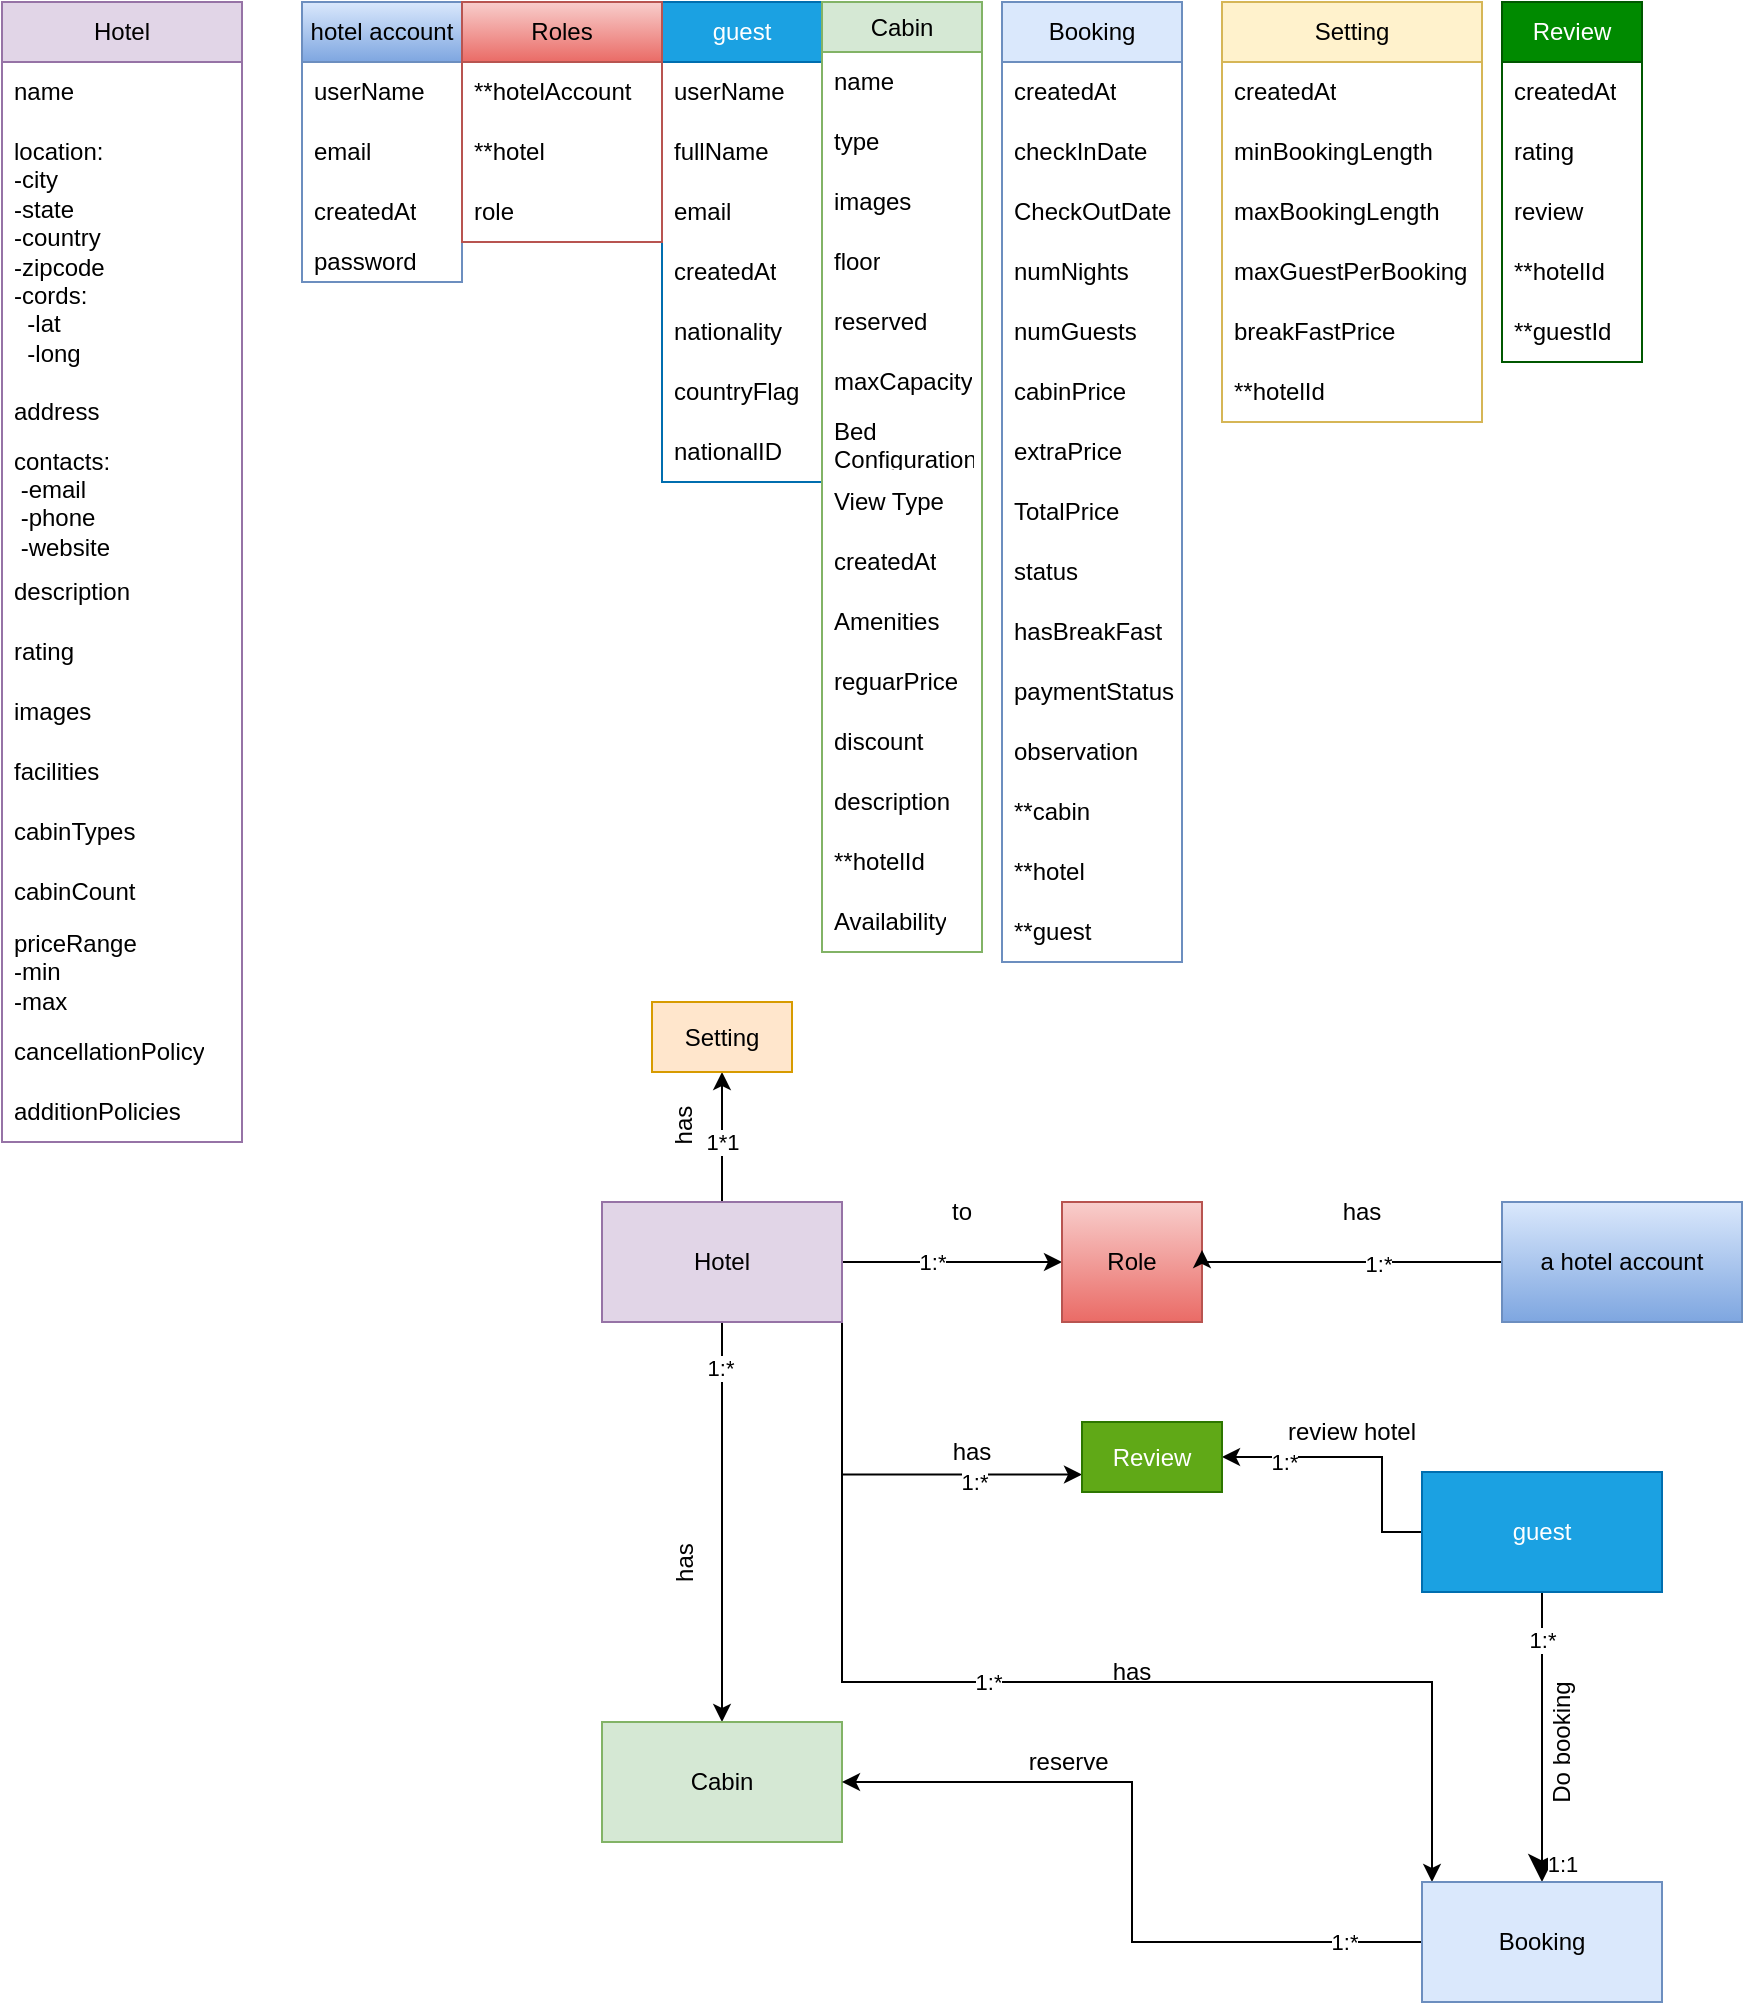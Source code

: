 <mxfile version="22.1.11" type="github">
  <diagram name="Page-1" id="Gi1QBVkOmJKR40ZFFQBc">
    <mxGraphModel dx="880" dy="474" grid="1" gridSize="10" guides="1" tooltips="1" connect="1" arrows="1" fold="1" page="1" pageScale="1" pageWidth="850" pageHeight="1100" math="0" shadow="0">
      <root>
        <mxCell id="0" />
        <mxCell id="1" parent="0" />
        <mxCell id="bWBlooidnNN79LYnT6fm-2" value="Hotel" style="swimlane;fontStyle=0;childLayout=stackLayout;horizontal=1;startSize=30;horizontalStack=0;resizeParent=1;resizeParentMax=0;resizeLast=0;collapsible=1;marginBottom=0;whiteSpace=wrap;html=1;fillColor=#e1d5e7;strokeColor=#9673a6;" parent="1" vertex="1">
          <mxGeometry x="10" y="40" width="120" height="570" as="geometry">
            <mxRectangle x="134" y="46" width="70" height="30" as="alternateBounds" />
          </mxGeometry>
        </mxCell>
        <mxCell id="bWBlooidnNN79LYnT6fm-3" value="name" style="text;strokeColor=none;fillColor=none;align=left;verticalAlign=middle;spacingLeft=4;spacingRight=4;overflow=hidden;points=[[0,0.5],[1,0.5]];portConstraint=eastwest;rotatable=0;whiteSpace=wrap;html=1;" parent="bWBlooidnNN79LYnT6fm-2" vertex="1">
          <mxGeometry y="30" width="120" height="30" as="geometry" />
        </mxCell>
        <mxCell id="bWBlooidnNN79LYnT6fm-4" value="location:&lt;br&gt;-city&lt;br&gt;-state&lt;br&gt;-country&lt;br&gt;-zipcode&lt;br&gt;-cords:&lt;br&gt;&amp;nbsp; -lat&lt;br&gt;&amp;nbsp; -long" style="text;strokeColor=none;fillColor=none;align=left;verticalAlign=middle;spacingLeft=4;spacingRight=4;overflow=hidden;points=[[0,0.5],[1,0.5]];portConstraint=eastwest;rotatable=0;whiteSpace=wrap;html=1;" parent="bWBlooidnNN79LYnT6fm-2" vertex="1">
          <mxGeometry y="60" width="120" height="130" as="geometry" />
        </mxCell>
        <mxCell id="bWBlooidnNN79LYnT6fm-7" value="address" style="text;strokeColor=none;fillColor=none;align=left;verticalAlign=middle;spacingLeft=4;spacingRight=4;overflow=hidden;points=[[0,0.5],[1,0.5]];portConstraint=eastwest;rotatable=0;whiteSpace=wrap;html=1;" parent="bWBlooidnNN79LYnT6fm-2" vertex="1">
          <mxGeometry y="190" width="120" height="30" as="geometry" />
        </mxCell>
        <mxCell id="bWBlooidnNN79LYnT6fm-6" value="contacts:&lt;br&gt;&amp;nbsp;-email&lt;br&gt;&amp;nbsp;-phone&lt;br&gt;&amp;nbsp;-website" style="text;strokeColor=none;fillColor=none;align=left;verticalAlign=middle;spacingLeft=4;spacingRight=4;overflow=hidden;points=[[0,0.5],[1,0.5]];portConstraint=eastwest;rotatable=0;whiteSpace=wrap;html=1;" parent="bWBlooidnNN79LYnT6fm-2" vertex="1">
          <mxGeometry y="220" width="120" height="60" as="geometry" />
        </mxCell>
        <mxCell id="bWBlooidnNN79LYnT6fm-5" value="description" style="text;strokeColor=none;fillColor=none;align=left;verticalAlign=middle;spacingLeft=4;spacingRight=4;overflow=hidden;points=[[0,0.5],[1,0.5]];portConstraint=eastwest;rotatable=0;whiteSpace=wrap;html=1;" parent="bWBlooidnNN79LYnT6fm-2" vertex="1">
          <mxGeometry y="280" width="120" height="30" as="geometry" />
        </mxCell>
        <mxCell id="6Xvcu0SLr8smpgFyB3l7-1" value="rating" style="text;strokeColor=none;fillColor=none;align=left;verticalAlign=middle;spacingLeft=4;spacingRight=4;overflow=hidden;points=[[0,0.5],[1,0.5]];portConstraint=eastwest;rotatable=0;whiteSpace=wrap;html=1;" parent="bWBlooidnNN79LYnT6fm-2" vertex="1">
          <mxGeometry y="310" width="120" height="30" as="geometry" />
        </mxCell>
        <mxCell id="bWBlooidnNN79LYnT6fm-8" value="images" style="text;strokeColor=none;fillColor=none;align=left;verticalAlign=middle;spacingLeft=4;spacingRight=4;overflow=hidden;points=[[0,0.5],[1,0.5]];portConstraint=eastwest;rotatable=0;whiteSpace=wrap;html=1;" parent="bWBlooidnNN79LYnT6fm-2" vertex="1">
          <mxGeometry y="340" width="120" height="30" as="geometry" />
        </mxCell>
        <mxCell id="6Xvcu0SLr8smpgFyB3l7-2" value="facilities" style="text;strokeColor=none;fillColor=none;align=left;verticalAlign=middle;spacingLeft=4;spacingRight=4;overflow=hidden;points=[[0,0.5],[1,0.5]];portConstraint=eastwest;rotatable=0;whiteSpace=wrap;html=1;" parent="bWBlooidnNN79LYnT6fm-2" vertex="1">
          <mxGeometry y="370" width="120" height="30" as="geometry" />
        </mxCell>
        <mxCell id="6Xvcu0SLr8smpgFyB3l7-3" value="cabinTypes" style="text;strokeColor=none;fillColor=none;align=left;verticalAlign=middle;spacingLeft=4;spacingRight=4;overflow=hidden;points=[[0,0.5],[1,0.5]];portConstraint=eastwest;rotatable=0;whiteSpace=wrap;html=1;" parent="bWBlooidnNN79LYnT6fm-2" vertex="1">
          <mxGeometry y="400" width="120" height="30" as="geometry" />
        </mxCell>
        <mxCell id="6Xvcu0SLr8smpgFyB3l7-4" value="cabinCount" style="text;strokeColor=none;fillColor=none;align=left;verticalAlign=middle;spacingLeft=4;spacingRight=4;overflow=hidden;points=[[0,0.5],[1,0.5]];portConstraint=eastwest;rotatable=0;whiteSpace=wrap;html=1;" parent="bWBlooidnNN79LYnT6fm-2" vertex="1">
          <mxGeometry y="430" width="120" height="30" as="geometry" />
        </mxCell>
        <mxCell id="6Xvcu0SLr8smpgFyB3l7-5" value="priceRange&lt;br&gt;-min&lt;br&gt;-max" style="text;strokeColor=none;fillColor=none;align=left;verticalAlign=middle;spacingLeft=4;spacingRight=4;overflow=hidden;points=[[0,0.5],[1,0.5]];portConstraint=eastwest;rotatable=0;whiteSpace=wrap;html=1;" parent="bWBlooidnNN79LYnT6fm-2" vertex="1">
          <mxGeometry y="460" width="120" height="50" as="geometry" />
        </mxCell>
        <mxCell id="6Xvcu0SLr8smpgFyB3l7-13" value="cancellationPolicy" style="text;strokeColor=none;fillColor=none;align=left;verticalAlign=middle;spacingLeft=4;spacingRight=4;overflow=hidden;points=[[0,0.5],[1,0.5]];portConstraint=eastwest;rotatable=0;whiteSpace=wrap;html=1;" parent="bWBlooidnNN79LYnT6fm-2" vertex="1">
          <mxGeometry y="510" width="120" height="30" as="geometry" />
        </mxCell>
        <mxCell id="6Xvcu0SLr8smpgFyB3l7-12" value="additionPolicies" style="text;strokeColor=none;fillColor=none;align=left;verticalAlign=middle;spacingLeft=4;spacingRight=4;overflow=hidden;points=[[0,0.5],[1,0.5]];portConstraint=eastwest;rotatable=0;whiteSpace=wrap;html=1;" parent="bWBlooidnNN79LYnT6fm-2" vertex="1">
          <mxGeometry y="540" width="120" height="30" as="geometry" />
        </mxCell>
        <mxCell id="bWBlooidnNN79LYnT6fm-9" value="guest" style="swimlane;fontStyle=0;childLayout=stackLayout;horizontal=1;startSize=30;horizontalStack=0;resizeParent=1;resizeParentMax=0;resizeLast=0;collapsible=1;marginBottom=0;whiteSpace=wrap;html=1;fillColor=#1ba1e2;fontColor=#ffffff;strokeColor=#006EAF;" parent="1" vertex="1">
          <mxGeometry x="340" y="40" width="80" height="240" as="geometry" />
        </mxCell>
        <mxCell id="bWBlooidnNN79LYnT6fm-10" value="userName" style="text;strokeColor=none;fillColor=none;align=left;verticalAlign=middle;spacingLeft=4;spacingRight=4;overflow=hidden;points=[[0,0.5],[1,0.5]];portConstraint=eastwest;rotatable=0;whiteSpace=wrap;html=1;" parent="bWBlooidnNN79LYnT6fm-9" vertex="1">
          <mxGeometry y="30" width="80" height="30" as="geometry" />
        </mxCell>
        <mxCell id="bWBlooidnNN79LYnT6fm-11" value="fullName" style="text;strokeColor=none;fillColor=none;align=left;verticalAlign=middle;spacingLeft=4;spacingRight=4;overflow=hidden;points=[[0,0.5],[1,0.5]];portConstraint=eastwest;rotatable=0;whiteSpace=wrap;html=1;" parent="bWBlooidnNN79LYnT6fm-9" vertex="1">
          <mxGeometry y="60" width="80" height="30" as="geometry" />
        </mxCell>
        <mxCell id="bWBlooidnNN79LYnT6fm-13" value="email" style="text;strokeColor=none;fillColor=none;align=left;verticalAlign=middle;spacingLeft=4;spacingRight=4;overflow=hidden;points=[[0,0.5],[1,0.5]];portConstraint=eastwest;rotatable=0;whiteSpace=wrap;html=1;" parent="bWBlooidnNN79LYnT6fm-9" vertex="1">
          <mxGeometry y="90" width="80" height="30" as="geometry" />
        </mxCell>
        <mxCell id="bWBlooidnNN79LYnT6fm-12" value="createdAt" style="text;strokeColor=none;fillColor=none;align=left;verticalAlign=middle;spacingLeft=4;spacingRight=4;overflow=hidden;points=[[0,0.5],[1,0.5]];portConstraint=eastwest;rotatable=0;whiteSpace=wrap;html=1;" parent="bWBlooidnNN79LYnT6fm-9" vertex="1">
          <mxGeometry y="120" width="80" height="30" as="geometry" />
        </mxCell>
        <mxCell id="bWBlooidnNN79LYnT6fm-16" value="nationality&amp;nbsp;" style="text;strokeColor=none;fillColor=none;align=left;verticalAlign=middle;spacingLeft=4;spacingRight=4;overflow=hidden;points=[[0,0.5],[1,0.5]];portConstraint=eastwest;rotatable=0;whiteSpace=wrap;html=1;" parent="bWBlooidnNN79LYnT6fm-9" vertex="1">
          <mxGeometry y="150" width="80" height="30" as="geometry" />
        </mxCell>
        <mxCell id="bWBlooidnNN79LYnT6fm-15" value="countryFlag" style="text;strokeColor=none;fillColor=none;align=left;verticalAlign=middle;spacingLeft=4;spacingRight=4;overflow=hidden;points=[[0,0.5],[1,0.5]];portConstraint=eastwest;rotatable=0;whiteSpace=wrap;html=1;" parent="bWBlooidnNN79LYnT6fm-9" vertex="1">
          <mxGeometry y="180" width="80" height="30" as="geometry" />
        </mxCell>
        <mxCell id="bWBlooidnNN79LYnT6fm-14" value="nationalID" style="text;strokeColor=none;fillColor=none;align=left;verticalAlign=middle;spacingLeft=4;spacingRight=4;overflow=hidden;points=[[0,0.5],[1,0.5]];portConstraint=eastwest;rotatable=0;whiteSpace=wrap;html=1;" parent="bWBlooidnNN79LYnT6fm-9" vertex="1">
          <mxGeometry y="210" width="80" height="30" as="geometry" />
        </mxCell>
        <mxCell id="bWBlooidnNN79LYnT6fm-20" value="Cabin" style="swimlane;fontStyle=0;childLayout=stackLayout;horizontal=1;startSize=25;horizontalStack=0;resizeParent=1;resizeParentMax=0;resizeLast=0;collapsible=1;marginBottom=0;whiteSpace=wrap;html=1;fillColor=#d5e8d4;strokeColor=#82b366;" parent="1" vertex="1">
          <mxGeometry x="420" y="40" width="80" height="475" as="geometry" />
        </mxCell>
        <mxCell id="bWBlooidnNN79LYnT6fm-21" value="name" style="text;strokeColor=none;fillColor=none;align=left;verticalAlign=middle;spacingLeft=4;spacingRight=4;overflow=hidden;points=[[0,0.5],[1,0.5]];portConstraint=eastwest;rotatable=0;whiteSpace=wrap;html=1;" parent="bWBlooidnNN79LYnT6fm-20" vertex="1">
          <mxGeometry y="25" width="80" height="30" as="geometry" />
        </mxCell>
        <mxCell id="EpTEwI7m9iSrlXc3tOxz-1" value="type" style="text;strokeColor=none;fillColor=none;align=left;verticalAlign=middle;spacingLeft=4;spacingRight=4;overflow=hidden;points=[[0,0.5],[1,0.5]];portConstraint=eastwest;rotatable=0;whiteSpace=wrap;html=1;" parent="bWBlooidnNN79LYnT6fm-20" vertex="1">
          <mxGeometry y="55" width="80" height="30" as="geometry" />
        </mxCell>
        <mxCell id="bWBlooidnNN79LYnT6fm-22" value="images" style="text;strokeColor=none;fillColor=none;align=left;verticalAlign=middle;spacingLeft=4;spacingRight=4;overflow=hidden;points=[[0,0.5],[1,0.5]];portConstraint=eastwest;rotatable=0;whiteSpace=wrap;html=1;" parent="bWBlooidnNN79LYnT6fm-20" vertex="1">
          <mxGeometry y="85" width="80" height="30" as="geometry" />
        </mxCell>
        <mxCell id="EpTEwI7m9iSrlXc3tOxz-4" value="floor" style="text;strokeColor=none;fillColor=none;align=left;verticalAlign=middle;spacingLeft=4;spacingRight=4;overflow=hidden;points=[[0,0.5],[1,0.5]];portConstraint=eastwest;rotatable=0;whiteSpace=wrap;html=1;" parent="bWBlooidnNN79LYnT6fm-20" vertex="1">
          <mxGeometry y="115" width="80" height="30" as="geometry" />
        </mxCell>
        <mxCell id="68LMOMekA5ZK0Uav1YOE-65" value="reserved" style="text;strokeColor=none;fillColor=none;align=left;verticalAlign=middle;spacingLeft=4;spacingRight=4;overflow=hidden;points=[[0,0.5],[1,0.5]];portConstraint=eastwest;rotatable=0;whiteSpace=wrap;html=1;" parent="bWBlooidnNN79LYnT6fm-20" vertex="1">
          <mxGeometry y="145" width="80" height="30" as="geometry" />
        </mxCell>
        <mxCell id="bWBlooidnNN79LYnT6fm-23" value="maxCapacity" style="text;strokeColor=none;fillColor=none;align=left;verticalAlign=middle;spacingLeft=4;spacingRight=4;overflow=hidden;points=[[0,0.5],[1,0.5]];portConstraint=eastwest;rotatable=0;whiteSpace=wrap;html=1;" parent="bWBlooidnNN79LYnT6fm-20" vertex="1">
          <mxGeometry y="175" width="80" height="30" as="geometry" />
        </mxCell>
        <mxCell id="EpTEwI7m9iSrlXc3tOxz-7" value="Bed Configuration" style="text;strokeColor=none;fillColor=none;align=left;verticalAlign=middle;spacingLeft=4;spacingRight=4;overflow=hidden;points=[[0,0.5],[1,0.5]];portConstraint=eastwest;rotatable=0;whiteSpace=wrap;html=1;" parent="bWBlooidnNN79LYnT6fm-20" vertex="1">
          <mxGeometry y="205" width="80" height="30" as="geometry" />
        </mxCell>
        <mxCell id="EpTEwI7m9iSrlXc3tOxz-6" value="View Type" style="text;strokeColor=none;fillColor=none;align=left;verticalAlign=middle;spacingLeft=4;spacingRight=4;overflow=hidden;points=[[0,0.5],[1,0.5]];portConstraint=eastwest;rotatable=0;whiteSpace=wrap;html=1;" parent="bWBlooidnNN79LYnT6fm-20" vertex="1">
          <mxGeometry y="235" width="80" height="30" as="geometry" />
        </mxCell>
        <mxCell id="bWBlooidnNN79LYnT6fm-24" value="createdAt" style="text;strokeColor=none;fillColor=none;align=left;verticalAlign=middle;spacingLeft=4;spacingRight=4;overflow=hidden;points=[[0,0.5],[1,0.5]];portConstraint=eastwest;rotatable=0;whiteSpace=wrap;html=1;" parent="bWBlooidnNN79LYnT6fm-20" vertex="1">
          <mxGeometry y="265" width="80" height="30" as="geometry" />
        </mxCell>
        <mxCell id="EpTEwI7m9iSrlXc3tOxz-5" value="Amenities" style="text;strokeColor=none;fillColor=none;align=left;verticalAlign=middle;spacingLeft=4;spacingRight=4;overflow=hidden;points=[[0,0.5],[1,0.5]];portConstraint=eastwest;rotatable=0;whiteSpace=wrap;html=1;" parent="bWBlooidnNN79LYnT6fm-20" vertex="1">
          <mxGeometry y="295" width="80" height="30" as="geometry" />
        </mxCell>
        <mxCell id="bWBlooidnNN79LYnT6fm-25" value="reguarPrice" style="text;strokeColor=none;fillColor=none;align=left;verticalAlign=middle;spacingLeft=4;spacingRight=4;overflow=hidden;points=[[0,0.5],[1,0.5]];portConstraint=eastwest;rotatable=0;whiteSpace=wrap;html=1;" parent="bWBlooidnNN79LYnT6fm-20" vertex="1">
          <mxGeometry y="325" width="80" height="30" as="geometry" />
        </mxCell>
        <mxCell id="bWBlooidnNN79LYnT6fm-26" value="discount" style="text;strokeColor=none;fillColor=none;align=left;verticalAlign=middle;spacingLeft=4;spacingRight=4;overflow=hidden;points=[[0,0.5],[1,0.5]];portConstraint=eastwest;rotatable=0;whiteSpace=wrap;html=1;" parent="bWBlooidnNN79LYnT6fm-20" vertex="1">
          <mxGeometry y="355" width="80" height="30" as="geometry" />
        </mxCell>
        <mxCell id="bWBlooidnNN79LYnT6fm-27" value="description" style="text;strokeColor=none;fillColor=none;align=left;verticalAlign=middle;spacingLeft=4;spacingRight=4;overflow=hidden;points=[[0,0.5],[1,0.5]];portConstraint=eastwest;rotatable=0;whiteSpace=wrap;html=1;" parent="bWBlooidnNN79LYnT6fm-20" vertex="1">
          <mxGeometry y="385" width="80" height="30" as="geometry" />
        </mxCell>
        <mxCell id="bWBlooidnNN79LYnT6fm-68" value="**hotelId" style="text;strokeColor=none;fillColor=none;align=left;verticalAlign=middle;spacingLeft=4;spacingRight=4;overflow=hidden;points=[[0,0.5],[1,0.5]];portConstraint=eastwest;rotatable=0;whiteSpace=wrap;html=1;" parent="bWBlooidnNN79LYnT6fm-20" vertex="1">
          <mxGeometry y="415" width="80" height="30" as="geometry" />
        </mxCell>
        <mxCell id="EpTEwI7m9iSrlXc3tOxz-2" value="Availability" style="text;strokeColor=none;fillColor=none;align=left;verticalAlign=middle;spacingLeft=4;spacingRight=4;overflow=hidden;points=[[0,0.5],[1,0.5]];portConstraint=eastwest;rotatable=0;whiteSpace=wrap;html=1;" parent="bWBlooidnNN79LYnT6fm-20" vertex="1">
          <mxGeometry y="445" width="80" height="30" as="geometry" />
        </mxCell>
        <mxCell id="bWBlooidnNN79LYnT6fm-28" value="Booking" style="swimlane;fontStyle=0;childLayout=stackLayout;horizontal=1;startSize=30;horizontalStack=0;resizeParent=1;resizeParentMax=0;resizeLast=0;collapsible=1;marginBottom=0;whiteSpace=wrap;html=1;fillColor=#dae8fc;strokeColor=#6c8ebf;" parent="1" vertex="1">
          <mxGeometry x="510" y="40" width="90" height="480" as="geometry" />
        </mxCell>
        <mxCell id="bWBlooidnNN79LYnT6fm-29" value="createdAt" style="text;strokeColor=none;fillColor=none;align=left;verticalAlign=middle;spacingLeft=4;spacingRight=4;overflow=hidden;points=[[0,0.5],[1,0.5]];portConstraint=eastwest;rotatable=0;whiteSpace=wrap;html=1;" parent="bWBlooidnNN79LYnT6fm-28" vertex="1">
          <mxGeometry y="30" width="90" height="30" as="geometry" />
        </mxCell>
        <mxCell id="bWBlooidnNN79LYnT6fm-30" value="checkInDate" style="text;strokeColor=none;fillColor=none;align=left;verticalAlign=middle;spacingLeft=4;spacingRight=4;overflow=hidden;points=[[0,0.5],[1,0.5]];portConstraint=eastwest;rotatable=0;whiteSpace=wrap;html=1;" parent="bWBlooidnNN79LYnT6fm-28" vertex="1">
          <mxGeometry y="60" width="90" height="30" as="geometry" />
        </mxCell>
        <mxCell id="bWBlooidnNN79LYnT6fm-31" value="CheckOutDate" style="text;strokeColor=none;fillColor=none;align=left;verticalAlign=middle;spacingLeft=4;spacingRight=4;overflow=hidden;points=[[0,0.5],[1,0.5]];portConstraint=eastwest;rotatable=0;whiteSpace=wrap;html=1;" parent="bWBlooidnNN79LYnT6fm-28" vertex="1">
          <mxGeometry y="90" width="90" height="30" as="geometry" />
        </mxCell>
        <mxCell id="bWBlooidnNN79LYnT6fm-32" value="numNights" style="text;strokeColor=none;fillColor=none;align=left;verticalAlign=middle;spacingLeft=4;spacingRight=4;overflow=hidden;points=[[0,0.5],[1,0.5]];portConstraint=eastwest;rotatable=0;whiteSpace=wrap;html=1;" parent="bWBlooidnNN79LYnT6fm-28" vertex="1">
          <mxGeometry y="120" width="90" height="30" as="geometry" />
        </mxCell>
        <mxCell id="bWBlooidnNN79LYnT6fm-33" value="numGuests" style="text;strokeColor=none;fillColor=none;align=left;verticalAlign=middle;spacingLeft=4;spacingRight=4;overflow=hidden;points=[[0,0.5],[1,0.5]];portConstraint=eastwest;rotatable=0;whiteSpace=wrap;html=1;" parent="bWBlooidnNN79LYnT6fm-28" vertex="1">
          <mxGeometry y="150" width="90" height="30" as="geometry" />
        </mxCell>
        <mxCell id="bWBlooidnNN79LYnT6fm-34" value="cabinPrice" style="text;strokeColor=none;fillColor=none;align=left;verticalAlign=middle;spacingLeft=4;spacingRight=4;overflow=hidden;points=[[0,0.5],[1,0.5]];portConstraint=eastwest;rotatable=0;whiteSpace=wrap;html=1;" parent="bWBlooidnNN79LYnT6fm-28" vertex="1">
          <mxGeometry y="180" width="90" height="30" as="geometry" />
        </mxCell>
        <mxCell id="bWBlooidnNN79LYnT6fm-35" value="extraPrice" style="text;strokeColor=none;fillColor=none;align=left;verticalAlign=middle;spacingLeft=4;spacingRight=4;overflow=hidden;points=[[0,0.5],[1,0.5]];portConstraint=eastwest;rotatable=0;whiteSpace=wrap;html=1;" parent="bWBlooidnNN79LYnT6fm-28" vertex="1">
          <mxGeometry y="210" width="90" height="30" as="geometry" />
        </mxCell>
        <mxCell id="bWBlooidnNN79LYnT6fm-36" value="TotalPrice" style="text;strokeColor=none;fillColor=none;align=left;verticalAlign=middle;spacingLeft=4;spacingRight=4;overflow=hidden;points=[[0,0.5],[1,0.5]];portConstraint=eastwest;rotatable=0;whiteSpace=wrap;html=1;" parent="bWBlooidnNN79LYnT6fm-28" vertex="1">
          <mxGeometry y="240" width="90" height="30" as="geometry" />
        </mxCell>
        <mxCell id="bWBlooidnNN79LYnT6fm-37" value="status" style="text;strokeColor=none;fillColor=none;align=left;verticalAlign=middle;spacingLeft=4;spacingRight=4;overflow=hidden;points=[[0,0.5],[1,0.5]];portConstraint=eastwest;rotatable=0;whiteSpace=wrap;html=1;" parent="bWBlooidnNN79LYnT6fm-28" vertex="1">
          <mxGeometry y="270" width="90" height="30" as="geometry" />
        </mxCell>
        <mxCell id="bWBlooidnNN79LYnT6fm-38" value="hasBreakFast" style="text;strokeColor=none;fillColor=none;align=left;verticalAlign=middle;spacingLeft=4;spacingRight=4;overflow=hidden;points=[[0,0.5],[1,0.5]];portConstraint=eastwest;rotatable=0;whiteSpace=wrap;html=1;" parent="bWBlooidnNN79LYnT6fm-28" vertex="1">
          <mxGeometry y="300" width="90" height="30" as="geometry" />
        </mxCell>
        <mxCell id="bWBlooidnNN79LYnT6fm-39" value="paymentStatus" style="text;strokeColor=none;fillColor=none;align=left;verticalAlign=middle;spacingLeft=4;spacingRight=4;overflow=hidden;points=[[0,0.5],[1,0.5]];portConstraint=eastwest;rotatable=0;whiteSpace=wrap;html=1;" parent="bWBlooidnNN79LYnT6fm-28" vertex="1">
          <mxGeometry y="330" width="90" height="30" as="geometry" />
        </mxCell>
        <mxCell id="bWBlooidnNN79LYnT6fm-43" value="observation" style="text;strokeColor=none;fillColor=none;align=left;verticalAlign=middle;spacingLeft=4;spacingRight=4;overflow=hidden;points=[[0,0.5],[1,0.5]];portConstraint=eastwest;rotatable=0;whiteSpace=wrap;html=1;" parent="bWBlooidnNN79LYnT6fm-28" vertex="1">
          <mxGeometry y="360" width="90" height="30" as="geometry" />
        </mxCell>
        <mxCell id="bWBlooidnNN79LYnT6fm-65" value="**cabin" style="text;strokeColor=none;fillColor=none;align=left;verticalAlign=middle;spacingLeft=4;spacingRight=4;overflow=hidden;points=[[0,0.5],[1,0.5]];portConstraint=eastwest;rotatable=0;whiteSpace=wrap;html=1;" parent="bWBlooidnNN79LYnT6fm-28" vertex="1">
          <mxGeometry y="390" width="90" height="30" as="geometry" />
        </mxCell>
        <mxCell id="bWBlooidnNN79LYnT6fm-66" value="**hotel" style="text;strokeColor=none;fillColor=none;align=left;verticalAlign=middle;spacingLeft=4;spacingRight=4;overflow=hidden;points=[[0,0.5],[1,0.5]];portConstraint=eastwest;rotatable=0;whiteSpace=wrap;html=1;" parent="bWBlooidnNN79LYnT6fm-28" vertex="1">
          <mxGeometry y="420" width="90" height="30" as="geometry" />
        </mxCell>
        <mxCell id="bWBlooidnNN79LYnT6fm-67" value="**guest" style="text;strokeColor=none;fillColor=none;align=left;verticalAlign=middle;spacingLeft=4;spacingRight=4;overflow=hidden;points=[[0,0.5],[1,0.5]];portConstraint=eastwest;rotatable=0;whiteSpace=wrap;html=1;" parent="bWBlooidnNN79LYnT6fm-28" vertex="1">
          <mxGeometry y="450" width="90" height="30" as="geometry" />
        </mxCell>
        <mxCell id="bWBlooidnNN79LYnT6fm-45" value="Setting" style="swimlane;fontStyle=0;childLayout=stackLayout;horizontal=1;startSize=30;horizontalStack=0;resizeParent=1;resizeParentMax=0;resizeLast=0;collapsible=1;marginBottom=0;whiteSpace=wrap;html=1;fillColor=#fff2cc;strokeColor=#d6b656;" parent="1" vertex="1">
          <mxGeometry x="620" y="40" width="130" height="210" as="geometry" />
        </mxCell>
        <mxCell id="bWBlooidnNN79LYnT6fm-46" value="createdAt" style="text;strokeColor=none;fillColor=none;align=left;verticalAlign=middle;spacingLeft=4;spacingRight=4;overflow=hidden;points=[[0,0.5],[1,0.5]];portConstraint=eastwest;rotatable=0;whiteSpace=wrap;html=1;" parent="bWBlooidnNN79LYnT6fm-45" vertex="1">
          <mxGeometry y="30" width="130" height="30" as="geometry" />
        </mxCell>
        <mxCell id="bWBlooidnNN79LYnT6fm-47" value="minBookingLength" style="text;strokeColor=none;fillColor=none;align=left;verticalAlign=middle;spacingLeft=4;spacingRight=4;overflow=hidden;points=[[0,0.5],[1,0.5]];portConstraint=eastwest;rotatable=0;whiteSpace=wrap;html=1;" parent="bWBlooidnNN79LYnT6fm-45" vertex="1">
          <mxGeometry y="60" width="130" height="30" as="geometry" />
        </mxCell>
        <mxCell id="bWBlooidnNN79LYnT6fm-48" value="maxBookingLength" style="text;strokeColor=none;fillColor=none;align=left;verticalAlign=middle;spacingLeft=4;spacingRight=4;overflow=hidden;points=[[0,0.5],[1,0.5]];portConstraint=eastwest;rotatable=0;whiteSpace=wrap;html=1;" parent="bWBlooidnNN79LYnT6fm-45" vertex="1">
          <mxGeometry y="90" width="130" height="30" as="geometry" />
        </mxCell>
        <mxCell id="bWBlooidnNN79LYnT6fm-49" value="maxGuestPerBooking" style="text;strokeColor=none;fillColor=none;align=left;verticalAlign=middle;spacingLeft=4;spacingRight=4;overflow=hidden;points=[[0,0.5],[1,0.5]];portConstraint=eastwest;rotatable=0;whiteSpace=wrap;html=1;" parent="bWBlooidnNN79LYnT6fm-45" vertex="1">
          <mxGeometry y="120" width="130" height="30" as="geometry" />
        </mxCell>
        <mxCell id="bWBlooidnNN79LYnT6fm-50" value="breakFastPrice" style="text;strokeColor=none;fillColor=none;align=left;verticalAlign=middle;spacingLeft=4;spacingRight=4;overflow=hidden;points=[[0,0.5],[1,0.5]];portConstraint=eastwest;rotatable=0;whiteSpace=wrap;html=1;" parent="bWBlooidnNN79LYnT6fm-45" vertex="1">
          <mxGeometry y="150" width="130" height="30" as="geometry" />
        </mxCell>
        <mxCell id="bWBlooidnNN79LYnT6fm-71" value="**hotelId" style="text;strokeColor=none;fillColor=none;align=left;verticalAlign=middle;spacingLeft=4;spacingRight=4;overflow=hidden;points=[[0,0.5],[1,0.5]];portConstraint=eastwest;rotatable=0;whiteSpace=wrap;html=1;" parent="bWBlooidnNN79LYnT6fm-45" vertex="1">
          <mxGeometry y="180" width="130" height="30" as="geometry" />
        </mxCell>
        <mxCell id="bWBlooidnNN79LYnT6fm-53" value="Review" style="swimlane;fontStyle=0;childLayout=stackLayout;horizontal=1;startSize=30;horizontalStack=0;resizeParent=1;resizeParentMax=0;resizeLast=0;collapsible=1;marginBottom=0;whiteSpace=wrap;html=1;fillColor=#008a00;strokeColor=#005700;fontColor=#ffffff;" parent="1" vertex="1">
          <mxGeometry x="760" y="40" width="70" height="180" as="geometry" />
        </mxCell>
        <mxCell id="bWBlooidnNN79LYnT6fm-54" value="createdAt" style="text;strokeColor=none;fillColor=none;align=left;verticalAlign=middle;spacingLeft=4;spacingRight=4;overflow=hidden;points=[[0,0.5],[1,0.5]];portConstraint=eastwest;rotatable=0;whiteSpace=wrap;html=1;" parent="bWBlooidnNN79LYnT6fm-53" vertex="1">
          <mxGeometry y="30" width="70" height="30" as="geometry" />
        </mxCell>
        <mxCell id="bWBlooidnNN79LYnT6fm-55" value="rating" style="text;strokeColor=none;fillColor=none;align=left;verticalAlign=middle;spacingLeft=4;spacingRight=4;overflow=hidden;points=[[0,0.5],[1,0.5]];portConstraint=eastwest;rotatable=0;whiteSpace=wrap;html=1;" parent="bWBlooidnNN79LYnT6fm-53" vertex="1">
          <mxGeometry y="60" width="70" height="30" as="geometry" />
        </mxCell>
        <mxCell id="bWBlooidnNN79LYnT6fm-56" value="review" style="text;strokeColor=none;fillColor=none;align=left;verticalAlign=middle;spacingLeft=4;spacingRight=4;overflow=hidden;points=[[0,0.5],[1,0.5]];portConstraint=eastwest;rotatable=0;whiteSpace=wrap;html=1;" parent="bWBlooidnNN79LYnT6fm-53" vertex="1">
          <mxGeometry y="90" width="70" height="30" as="geometry" />
        </mxCell>
        <mxCell id="bWBlooidnNN79LYnT6fm-57" value="**hotelId" style="text;strokeColor=none;fillColor=none;align=left;verticalAlign=middle;spacingLeft=4;spacingRight=4;overflow=hidden;points=[[0,0.5],[1,0.5]];portConstraint=eastwest;rotatable=0;whiteSpace=wrap;html=1;" parent="bWBlooidnNN79LYnT6fm-53" vertex="1">
          <mxGeometry y="120" width="70" height="30" as="geometry" />
        </mxCell>
        <mxCell id="bWBlooidnNN79LYnT6fm-58" value="**guestId" style="text;strokeColor=none;fillColor=none;align=left;verticalAlign=middle;spacingLeft=4;spacingRight=4;overflow=hidden;points=[[0,0.5],[1,0.5]];portConstraint=eastwest;rotatable=0;whiteSpace=wrap;html=1;" parent="bWBlooidnNN79LYnT6fm-53" vertex="1">
          <mxGeometry y="150" width="70" height="30" as="geometry" />
        </mxCell>
        <mxCell id="bWBlooidnNN79LYnT6fm-113" style="edgeStyle=orthogonalEdgeStyle;rounded=0;orthogonalLoop=1;jettySize=auto;html=1;entryX=0.5;entryY=0;entryDx=0;entryDy=0;" parent="1" target="bWBlooidnNN79LYnT6fm-75" edge="1">
          <mxGeometry relative="1" as="geometry">
            <mxPoint x="370" y="700" as="sourcePoint" />
            <Array as="points">
              <mxPoint x="370" y="850" />
              <mxPoint x="370" y="850" />
            </Array>
          </mxGeometry>
        </mxCell>
        <mxCell id="bWBlooidnNN79LYnT6fm-119" value="1:*" style="edgeLabel;html=1;align=center;verticalAlign=middle;resizable=0;points=[];" parent="bWBlooidnNN79LYnT6fm-113" vertex="1" connectable="0">
          <mxGeometry x="-0.775" y="-1" relative="1" as="geometry">
            <mxPoint as="offset" />
          </mxGeometry>
        </mxCell>
        <mxCell id="bWBlooidnNN79LYnT6fm-114" style="edgeStyle=orthogonalEdgeStyle;rounded=0;orthogonalLoop=1;jettySize=auto;html=1;entryX=0;entryY=0;entryDx=0;entryDy=0;exitX=1;exitY=0.75;exitDx=0;exitDy=0;" parent="1" source="bWBlooidnNN79LYnT6fm-73" edge="1">
          <mxGeometry relative="1" as="geometry">
            <Array as="points">
              <mxPoint x="430" y="880" />
              <mxPoint x="725" y="880" />
            </Array>
            <mxPoint x="495" y="750" as="sourcePoint" />
            <mxPoint x="725" y="980" as="targetPoint" />
          </mxGeometry>
        </mxCell>
        <mxCell id="68LMOMekA5ZK0Uav1YOE-67" value="1:*" style="edgeLabel;html=1;align=center;verticalAlign=middle;resizable=0;points=[];" parent="bWBlooidnNN79LYnT6fm-114" vertex="1" connectable="0">
          <mxGeometry x="-0.091" y="-3" relative="1" as="geometry">
            <mxPoint y="-3" as="offset" />
          </mxGeometry>
        </mxCell>
        <mxCell id="68LMOMekA5ZK0Uav1YOE-42" style="edgeStyle=orthogonalEdgeStyle;rounded=0;orthogonalLoop=1;jettySize=auto;html=1;entryX=0;entryY=0.5;entryDx=0;entryDy=0;" parent="1" source="bWBlooidnNN79LYnT6fm-73" target="bWBlooidnNN79LYnT6fm-142" edge="1">
          <mxGeometry relative="1" as="geometry">
            <mxPoint x="530" y="670" as="targetPoint" />
          </mxGeometry>
        </mxCell>
        <mxCell id="68LMOMekA5ZK0Uav1YOE-43" value="1:*" style="edgeLabel;html=1;align=center;verticalAlign=middle;resizable=0;points=[];" parent="68LMOMekA5ZK0Uav1YOE-42" vertex="1" connectable="0">
          <mxGeometry x="-0.182" y="-4" relative="1" as="geometry">
            <mxPoint y="-4" as="offset" />
          </mxGeometry>
        </mxCell>
        <mxCell id="68LMOMekA5ZK0Uav1YOE-49" style="edgeStyle=orthogonalEdgeStyle;rounded=0;orthogonalLoop=1;jettySize=auto;html=1;entryX=0;entryY=0.75;entryDx=0;entryDy=0;" parent="1" source="bWBlooidnNN79LYnT6fm-73" target="bWBlooidnNN79LYnT6fm-78" edge="1">
          <mxGeometry relative="1" as="geometry">
            <Array as="points">
              <mxPoint x="430" y="776" />
            </Array>
          </mxGeometry>
        </mxCell>
        <mxCell id="68LMOMekA5ZK0Uav1YOE-59" value="1:*" style="edgeLabel;html=1;align=center;verticalAlign=middle;resizable=0;points=[];" parent="68LMOMekA5ZK0Uav1YOE-49" vertex="1" connectable="0">
          <mxGeometry x="0.452" y="-3" relative="1" as="geometry">
            <mxPoint as="offset" />
          </mxGeometry>
        </mxCell>
        <mxCell id="68LMOMekA5ZK0Uav1YOE-60" style="edgeStyle=orthogonalEdgeStyle;rounded=0;orthogonalLoop=1;jettySize=auto;html=1;entryX=0.5;entryY=1;entryDx=0;entryDy=0;" parent="1" source="bWBlooidnNN79LYnT6fm-73" target="bWBlooidnNN79LYnT6fm-77" edge="1">
          <mxGeometry relative="1" as="geometry">
            <mxPoint x="370" y="580" as="targetPoint" />
          </mxGeometry>
        </mxCell>
        <mxCell id="68LMOMekA5ZK0Uav1YOE-62" value="1*1" style="edgeLabel;html=1;align=center;verticalAlign=middle;resizable=0;points=[];" parent="68LMOMekA5ZK0Uav1YOE-60" vertex="1" connectable="0">
          <mxGeometry x="-0.231" y="-2" relative="1" as="geometry">
            <mxPoint x="-2" y="-5" as="offset" />
          </mxGeometry>
        </mxCell>
        <mxCell id="bWBlooidnNN79LYnT6fm-73" value="Hotel" style="rounded=0;whiteSpace=wrap;html=1;fillColor=#e1d5e7;strokeColor=#9673a6;" parent="1" vertex="1">
          <mxGeometry x="310" y="640" width="120" height="60" as="geometry" />
        </mxCell>
        <mxCell id="bWBlooidnNN79LYnT6fm-102" style="edgeStyle=orthogonalEdgeStyle;rounded=0;orthogonalLoop=1;jettySize=auto;html=1;exitX=0.5;exitY=1;exitDx=0;exitDy=0;endSize=11;" parent="1" source="bWBlooidnNN79LYnT6fm-74" target="bWBlooidnNN79LYnT6fm-76" edge="1">
          <mxGeometry relative="1" as="geometry">
            <mxPoint x="700" y="640" as="sourcePoint" />
            <mxPoint x="690" y="1110" as="targetPoint" />
            <Array as="points">
              <mxPoint x="780" y="840" />
            </Array>
          </mxGeometry>
        </mxCell>
        <mxCell id="bWBlooidnNN79LYnT6fm-104" value="1:*" style="edgeLabel;html=1;align=center;verticalAlign=middle;resizable=0;points=[];" parent="bWBlooidnNN79LYnT6fm-102" vertex="1" connectable="0">
          <mxGeometry x="-0.812" relative="1" as="geometry">
            <mxPoint y="10" as="offset" />
          </mxGeometry>
        </mxCell>
        <mxCell id="bWBlooidnNN79LYnT6fm-105" value="1:1" style="edgeLabel;html=1;align=center;verticalAlign=middle;resizable=0;points=[];" parent="bWBlooidnNN79LYnT6fm-102" vertex="1" connectable="0">
          <mxGeometry x="0.562" y="3" relative="1" as="geometry">
            <mxPoint x="7" y="23" as="offset" />
          </mxGeometry>
        </mxCell>
        <mxCell id="68LMOMekA5ZK0Uav1YOE-50" style="edgeStyle=orthogonalEdgeStyle;rounded=0;orthogonalLoop=1;jettySize=auto;html=1;entryX=1;entryY=0.5;entryDx=0;entryDy=0;" parent="1" source="bWBlooidnNN79LYnT6fm-74" target="bWBlooidnNN79LYnT6fm-78" edge="1">
          <mxGeometry relative="1" as="geometry">
            <Array as="points">
              <mxPoint x="700" y="805" />
              <mxPoint x="700" y="768" />
            </Array>
          </mxGeometry>
        </mxCell>
        <mxCell id="68LMOMekA5ZK0Uav1YOE-57" value="1:*" style="edgeLabel;html=1;align=center;verticalAlign=middle;resizable=0;points=[];" parent="68LMOMekA5ZK0Uav1YOE-50" vertex="1" connectable="0">
          <mxGeometry x="0.552" y="2" relative="1" as="geometry">
            <mxPoint as="offset" />
          </mxGeometry>
        </mxCell>
        <mxCell id="bWBlooidnNN79LYnT6fm-74" value="guest" style="rounded=0;whiteSpace=wrap;html=1;fillColor=#1ba1e2;strokeColor=#006EAF;fontColor=#ffffff;" parent="1" vertex="1">
          <mxGeometry x="720" y="775" width="120" height="60" as="geometry" />
        </mxCell>
        <mxCell id="bWBlooidnNN79LYnT6fm-75" value="Cabin" style="rounded=0;whiteSpace=wrap;html=1;fillColor=#d5e8d4;strokeColor=#82b366;" parent="1" vertex="1">
          <mxGeometry x="310" y="900" width="120" height="60" as="geometry" />
        </mxCell>
        <mxCell id="bWBlooidnNN79LYnT6fm-106" style="edgeStyle=orthogonalEdgeStyle;rounded=0;orthogonalLoop=1;jettySize=auto;html=1;entryX=1;entryY=0.5;entryDx=0;entryDy=0;" parent="1" source="bWBlooidnNN79LYnT6fm-76" target="bWBlooidnNN79LYnT6fm-75" edge="1">
          <mxGeometry relative="1" as="geometry" />
        </mxCell>
        <mxCell id="bWBlooidnNN79LYnT6fm-108" value="1:*" style="edgeLabel;html=1;align=center;verticalAlign=middle;resizable=0;points=[];" parent="bWBlooidnNN79LYnT6fm-106" vertex="1" connectable="0">
          <mxGeometry x="-0.789" relative="1" as="geometry">
            <mxPoint as="offset" />
          </mxGeometry>
        </mxCell>
        <mxCell id="bWBlooidnNN79LYnT6fm-76" value="Booking" style="rounded=0;whiteSpace=wrap;html=1;fillColor=#dae8fc;strokeColor=#6c8ebf;" parent="1" vertex="1">
          <mxGeometry x="720" y="980" width="120" height="60" as="geometry" />
        </mxCell>
        <mxCell id="bWBlooidnNN79LYnT6fm-77" value="Setting" style="rounded=0;whiteSpace=wrap;html=1;fillColor=#ffe6cc;strokeColor=#d79b00;" parent="1" vertex="1">
          <mxGeometry x="335" y="540" width="70" height="35" as="geometry" />
        </mxCell>
        <mxCell id="bWBlooidnNN79LYnT6fm-78" value="Review" style="rounded=0;whiteSpace=wrap;html=1;fillColor=#60a917;strokeColor=#2D7600;fontColor=#ffffff;" parent="1" vertex="1">
          <mxGeometry x="550" y="750" width="70" height="35" as="geometry" />
        </mxCell>
        <mxCell id="bWBlooidnNN79LYnT6fm-100" value="Do booking" style="text;html=1;strokeColor=none;fillColor=none;align=center;verticalAlign=middle;whiteSpace=wrap;rounded=0;rotation=-90;" parent="1" vertex="1">
          <mxGeometry x="755" y="905" width="70" height="10" as="geometry" />
        </mxCell>
        <mxCell id="bWBlooidnNN79LYnT6fm-107" value="reserve&amp;nbsp;" style="text;html=1;strokeColor=none;fillColor=none;align=center;verticalAlign=middle;whiteSpace=wrap;rounded=0;rotation=0;" parent="1" vertex="1">
          <mxGeometry x="510" y="910" width="70" height="20" as="geometry" />
        </mxCell>
        <mxCell id="bWBlooidnNN79LYnT6fm-117" value="has" style="text;html=1;strokeColor=none;fillColor=none;align=center;verticalAlign=middle;whiteSpace=wrap;rounded=0;rotation=-90;" parent="1" vertex="1">
          <mxGeometry x="316.25" y="808.75" width="70" height="22.5" as="geometry" />
        </mxCell>
        <mxCell id="bWBlooidnNN79LYnT6fm-142" value="Role" style="rounded=0;whiteSpace=wrap;html=1;fillColor=#f8cecc;strokeColor=#b85450;gradientColor=#ea6b66;" parent="1" vertex="1">
          <mxGeometry x="540" y="640" width="70" height="60" as="geometry" />
        </mxCell>
        <mxCell id="68LMOMekA5ZK0Uav1YOE-30" style="edgeStyle=orthogonalEdgeStyle;rounded=0;orthogonalLoop=1;jettySize=auto;html=1;entryX=1;entryY=0.4;entryDx=0;entryDy=0;entryPerimeter=0;" parent="1" source="68LMOMekA5ZK0Uav1YOE-1" target="bWBlooidnNN79LYnT6fm-142" edge="1">
          <mxGeometry relative="1" as="geometry">
            <mxPoint x="615" y="680" as="targetPoint" />
            <Array as="points">
              <mxPoint x="610" y="670" />
            </Array>
          </mxGeometry>
        </mxCell>
        <mxCell id="68LMOMekA5ZK0Uav1YOE-35" value="1:*" style="edgeLabel;html=1;align=center;verticalAlign=middle;resizable=0;points=[];" parent="68LMOMekA5ZK0Uav1YOE-30" vertex="1" connectable="0">
          <mxGeometry x="-0.203" y="1" relative="1" as="geometry">
            <mxPoint as="offset" />
          </mxGeometry>
        </mxCell>
        <mxCell id="68LMOMekA5ZK0Uav1YOE-1" value="a hotel account" style="rounded=0;whiteSpace=wrap;html=1;fillColor=#dae8fc;strokeColor=#6c8ebf;gradientColor=#7ea6e0;" parent="1" vertex="1">
          <mxGeometry x="760" y="640" width="120" height="60" as="geometry" />
        </mxCell>
        <mxCell id="68LMOMekA5ZK0Uav1YOE-2" value="hotel account" style="swimlane;fontStyle=0;childLayout=stackLayout;horizontal=1;startSize=30;horizontalStack=0;resizeParent=1;resizeParentMax=0;resizeLast=0;collapsible=1;marginBottom=0;whiteSpace=wrap;html=1;fillColor=#dae8fc;strokeColor=#6c8ebf;gradientColor=#7ea6e0;" parent="1" vertex="1">
          <mxGeometry x="160" y="40" width="80" height="140" as="geometry" />
        </mxCell>
        <mxCell id="68LMOMekA5ZK0Uav1YOE-3" value="userName" style="text;strokeColor=none;fillColor=none;align=left;verticalAlign=middle;spacingLeft=4;spacingRight=4;overflow=hidden;points=[[0,0.5],[1,0.5]];portConstraint=eastwest;rotatable=0;whiteSpace=wrap;html=1;" parent="68LMOMekA5ZK0Uav1YOE-2" vertex="1">
          <mxGeometry y="30" width="80" height="30" as="geometry" />
        </mxCell>
        <mxCell id="68LMOMekA5ZK0Uav1YOE-5" value="email" style="text;strokeColor=none;fillColor=none;align=left;verticalAlign=middle;spacingLeft=4;spacingRight=4;overflow=hidden;points=[[0,0.5],[1,0.5]];portConstraint=eastwest;rotatable=0;whiteSpace=wrap;html=1;" parent="68LMOMekA5ZK0Uav1YOE-2" vertex="1">
          <mxGeometry y="60" width="80" height="30" as="geometry" />
        </mxCell>
        <mxCell id="68LMOMekA5ZK0Uav1YOE-6" value="createdAt" style="text;strokeColor=none;fillColor=none;align=left;verticalAlign=middle;spacingLeft=4;spacingRight=4;overflow=hidden;points=[[0,0.5],[1,0.5]];portConstraint=eastwest;rotatable=0;whiteSpace=wrap;html=1;" parent="68LMOMekA5ZK0Uav1YOE-2" vertex="1">
          <mxGeometry y="90" width="80" height="30" as="geometry" />
        </mxCell>
        <mxCell id="68LMOMekA5ZK0Uav1YOE-17" value="password" style="text;strokeColor=none;fillColor=none;align=left;verticalAlign=middle;spacingLeft=4;spacingRight=4;overflow=hidden;points=[[0,0.5],[1,0.5]];portConstraint=eastwest;rotatable=0;whiteSpace=wrap;html=1;" parent="68LMOMekA5ZK0Uav1YOE-2" vertex="1">
          <mxGeometry y="120" width="80" height="20" as="geometry" />
        </mxCell>
        <mxCell id="68LMOMekA5ZK0Uav1YOE-36" value="has" style="text;html=1;strokeColor=none;fillColor=none;align=center;verticalAlign=middle;whiteSpace=wrap;rounded=0;" parent="1" vertex="1">
          <mxGeometry x="660" y="630" width="60" height="30" as="geometry" />
        </mxCell>
        <mxCell id="68LMOMekA5ZK0Uav1YOE-37" value="to" style="text;html=1;strokeColor=none;fillColor=none;align=center;verticalAlign=middle;whiteSpace=wrap;rounded=0;" parent="1" vertex="1">
          <mxGeometry x="460" y="630" width="60" height="30" as="geometry" />
        </mxCell>
        <mxCell id="68LMOMekA5ZK0Uav1YOE-53" value="has" style="text;html=1;strokeColor=none;fillColor=none;align=center;verticalAlign=middle;whiteSpace=wrap;rounded=0;rotation=0;" parent="1" vertex="1">
          <mxGeometry x="460" y="760" width="70" height="10" as="geometry" />
        </mxCell>
        <mxCell id="68LMOMekA5ZK0Uav1YOE-55" value="has" style="text;html=1;strokeColor=none;fillColor=none;align=center;verticalAlign=middle;whiteSpace=wrap;rounded=0;rotation=0;" parent="1" vertex="1">
          <mxGeometry x="540" y="870" width="70" height="10" as="geometry" />
        </mxCell>
        <mxCell id="68LMOMekA5ZK0Uav1YOE-56" value="review hotel" style="text;html=1;strokeColor=none;fillColor=none;align=center;verticalAlign=middle;whiteSpace=wrap;rounded=0;rotation=0;" parent="1" vertex="1">
          <mxGeometry x="650" y="750" width="70" height="10" as="geometry" />
        </mxCell>
        <mxCell id="68LMOMekA5ZK0Uav1YOE-63" value="has" style="text;html=1;strokeColor=none;fillColor=none;align=center;verticalAlign=middle;whiteSpace=wrap;rounded=0;rotation=-90;" parent="1" vertex="1">
          <mxGeometry x="316.25" y="590" width="70" height="22.5" as="geometry" />
        </mxCell>
        <mxCell id="68LMOMekA5ZK0Uav1YOE-20" value="Roles" style="swimlane;fontStyle=0;childLayout=stackLayout;horizontal=1;startSize=30;horizontalStack=0;resizeParent=1;resizeParentMax=0;resizeLast=0;collapsible=1;marginBottom=0;whiteSpace=wrap;html=1;fillColor=#f8cecc;strokeColor=#b85450;gradientColor=#ea6b66;" parent="1" vertex="1">
          <mxGeometry x="240" y="40" width="100" height="120" as="geometry" />
        </mxCell>
        <mxCell id="68LMOMekA5ZK0Uav1YOE-21" value="**hotelAccount" style="text;strokeColor=none;fillColor=none;align=left;verticalAlign=middle;spacingLeft=4;spacingRight=4;overflow=hidden;points=[[0,0.5],[1,0.5]];portConstraint=eastwest;rotatable=0;whiteSpace=wrap;html=1;" parent="68LMOMekA5ZK0Uav1YOE-20" vertex="1">
          <mxGeometry y="30" width="100" height="30" as="geometry" />
        </mxCell>
        <mxCell id="68LMOMekA5ZK0Uav1YOE-22" value="**hotel" style="text;strokeColor=none;fillColor=none;align=left;verticalAlign=middle;spacingLeft=4;spacingRight=4;overflow=hidden;points=[[0,0.5],[1,0.5]];portConstraint=eastwest;rotatable=0;whiteSpace=wrap;html=1;" parent="68LMOMekA5ZK0Uav1YOE-20" vertex="1">
          <mxGeometry y="60" width="100" height="30" as="geometry" />
        </mxCell>
        <mxCell id="68LMOMekA5ZK0Uav1YOE-23" value="role" style="text;strokeColor=none;fillColor=none;align=left;verticalAlign=middle;spacingLeft=4;spacingRight=4;overflow=hidden;points=[[0,0.5],[1,0.5]];portConstraint=eastwest;rotatable=0;whiteSpace=wrap;html=1;" parent="68LMOMekA5ZK0Uav1YOE-20" vertex="1">
          <mxGeometry y="90" width="100" height="30" as="geometry" />
        </mxCell>
      </root>
    </mxGraphModel>
  </diagram>
</mxfile>
